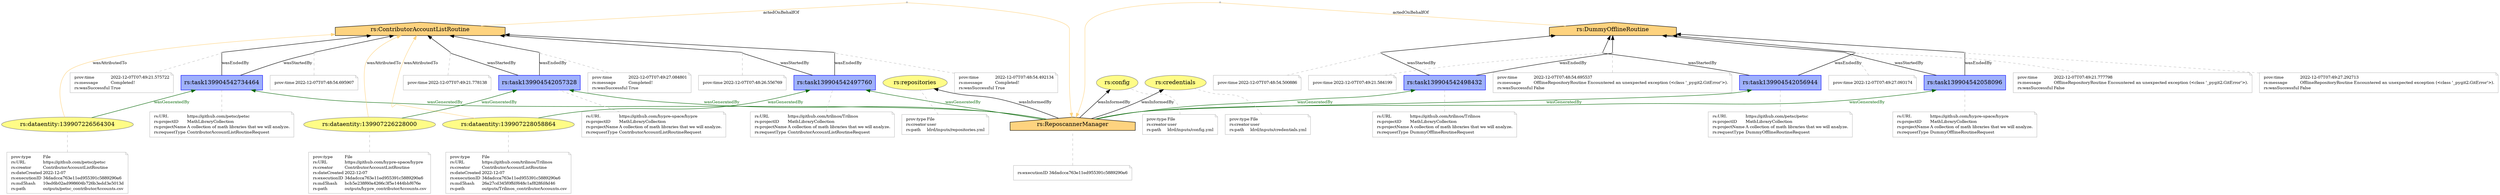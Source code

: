 digraph G {
charset="utf-8";
rankdir=BT;
n1 [URL="reposcanner/ReposcannerManager", fillcolor="#FED37F", label="rs:ReposcannerManager", shape=house, style=filled];
ann1 [color=gray, fontcolor=black, fontsize=10, label=<<TABLE cellpadding="0" border="0">
    <TR>
        <TD align="left" href="reposcanner/executionID">rs:executionID</TD>
        <TD align="left">34dadcca763e11ed955391c5889290a6</TD>
    </TR>
    </TABLE>>, shape=note];
ann1 -> n1  [arrowhead=none, color=gray, style=dashed];
n2 [URL="reposcanner/repositories", color="#808080", fillcolor="#FFFC87", label="rs:repositories", shape=oval, style=filled];
ann2 [color=gray, fontcolor=black, fontsize=10, label=<<TABLE cellpadding="0" border="0">
    <TR>
        <TD align="left" href="http://www.w3.org/ns/prov#type">prov:type</TD>
        <TD align="left">File</TD>
    </TR>
    <TR>
        <TD align="left" href="reposcanner/creator">rs:creator</TD>
        <TD align="left">user</TD>
    </TR>
    <TR>
        <TD align="left" href="reposcanner/path">rs:path</TD>
        <TD align="left">ldrd/inputs/repositories.yml</TD>
    </TR>
    </TABLE>>, shape=note];
ann2 -> n2  [arrowhead=none, color=gray, style=dashed];
n3 [URL="reposcanner/credentials", color="#808080", fillcolor="#FFFC87", label="rs:credentials", shape=oval, style=filled];
ann3 [color=gray, fontcolor=black, fontsize=10, label=<<TABLE cellpadding="0" border="0">
    <TR>
        <TD align="left" href="http://www.w3.org/ns/prov#type">prov:type</TD>
        <TD align="left">File</TD>
    </TR>
    <TR>
        <TD align="left" href="reposcanner/creator">rs:creator</TD>
        <TD align="left">user</TD>
    </TR>
    <TR>
        <TD align="left" href="reposcanner/path">rs:path</TD>
        <TD align="left">ldrd/inputs/credentials.yml</TD>
    </TR>
    </TABLE>>, shape=note];
ann3 -> n3  [arrowhead=none, color=gray, style=dashed];
n4 [URL="reposcanner/config", color="#808080", fillcolor="#FFFC87", label="rs:config", shape=oval, style=filled];
ann4 [color=gray, fontcolor=black, fontsize=10, label=<<TABLE cellpadding="0" border="0">
    <TR>
        <TD align="left" href="http://www.w3.org/ns/prov#type">prov:type</TD>
        <TD align="left">File</TD>
    </TR>
    <TR>
        <TD align="left" href="reposcanner/creator">rs:creator</TD>
        <TD align="left">user</TD>
    </TR>
    <TR>
        <TD align="left" href="reposcanner/path">rs:path</TD>
        <TD align="left">ldrd/inputs/config.yml</TD>
    </TR>
    </TABLE>>, shape=note];
ann4 -> n4  [arrowhead=none, color=gray, style=dashed];
n5 [URL="reposcanner/ContributorAccountListRoutine", fillcolor="#FED37F", label="rs:ContributorAccountListRoutine", shape=house, style=filled];
n6 [URL="reposcanner/DummyOfflineRoutine", fillcolor="#FED37F", label="rs:DummyOfflineRoutine", shape=house, style=filled];
n7 [URL="reposcanner/task139904542497760", color="#0000FF", fillcolor="#9FB1FC", label="rs:task139904542497760", shape=box, style=filled];
ann5 [color=gray, fontcolor=black, fontsize=10, label=<<TABLE cellpadding="0" border="0">
    <TR>
        <TD align="left" href="reposcanner/URL">rs:URL</TD>
        <TD align="left">https://github.com/trilinos/Trilinos</TD>
    </TR>
    <TR>
        <TD align="left" href="reposcanner/projectID">rs:projectID</TD>
        <TD align="left">MathLibraryCollection</TD>
    </TR>
    <TR>
        <TD align="left" href="reposcanner/projectName">rs:projectName</TD>
        <TD align="left">A collection of math libraries that we will analyze.</TD>
    </TR>
    <TR>
        <TD align="left" href="reposcanner/requestType">rs:requestType</TD>
        <TD align="left">ContributorAccountListRoutineRequest</TD>
    </TR>
    </TABLE>>, shape=note];
ann5 -> n7  [arrowhead=none, color=gray, style=dashed];
n8 [URL="reposcanner/task139904542498432", color="#0000FF", fillcolor="#9FB1FC", label="rs:task139904542498432", shape=box, style=filled];
ann6 [color=gray, fontcolor=black, fontsize=10, label=<<TABLE cellpadding="0" border="0">
    <TR>
        <TD align="left" href="reposcanner/URL">rs:URL</TD>
        <TD align="left">https://github.com/trilinos/Trilinos</TD>
    </TR>
    <TR>
        <TD align="left" href="reposcanner/projectID">rs:projectID</TD>
        <TD align="left">MathLibraryCollection</TD>
    </TR>
    <TR>
        <TD align="left" href="reposcanner/projectName">rs:projectName</TD>
        <TD align="left">A collection of math libraries that we will analyze.</TD>
    </TR>
    <TR>
        <TD align="left" href="reposcanner/requestType">rs:requestType</TD>
        <TD align="left">DummyOfflineRoutineRequest</TD>
    </TR>
    </TABLE>>, shape=note];
ann6 -> n8  [arrowhead=none, color=gray, style=dashed];
n9 [URL="reposcanner/task139904542734464", color="#0000FF", fillcolor="#9FB1FC", label="rs:task139904542734464", shape=box, style=filled];
ann7 [color=gray, fontcolor=black, fontsize=10, label=<<TABLE cellpadding="0" border="0">
    <TR>
        <TD align="left" href="reposcanner/URL">rs:URL</TD>
        <TD align="left">https://github.com/petsc/petsc</TD>
    </TR>
    <TR>
        <TD align="left" href="reposcanner/projectID">rs:projectID</TD>
        <TD align="left">MathLibraryCollection</TD>
    </TR>
    <TR>
        <TD align="left" href="reposcanner/projectName">rs:projectName</TD>
        <TD align="left">A collection of math libraries that we will analyze.</TD>
    </TR>
    <TR>
        <TD align="left" href="reposcanner/requestType">rs:requestType</TD>
        <TD align="left">ContributorAccountListRoutineRequest</TD>
    </TR>
    </TABLE>>, shape=note];
ann7 -> n9  [arrowhead=none, color=gray, style=dashed];
n10 [URL="reposcanner/task139904542056944", color="#0000FF", fillcolor="#9FB1FC", label="rs:task139904542056944", shape=box, style=filled];
ann8 [color=gray, fontcolor=black, fontsize=10, label=<<TABLE cellpadding="0" border="0">
    <TR>
        <TD align="left" href="reposcanner/URL">rs:URL</TD>
        <TD align="left">https://github.com/petsc/petsc</TD>
    </TR>
    <TR>
        <TD align="left" href="reposcanner/projectID">rs:projectID</TD>
        <TD align="left">MathLibraryCollection</TD>
    </TR>
    <TR>
        <TD align="left" href="reposcanner/projectName">rs:projectName</TD>
        <TD align="left">A collection of math libraries that we will analyze.</TD>
    </TR>
    <TR>
        <TD align="left" href="reposcanner/requestType">rs:requestType</TD>
        <TD align="left">DummyOfflineRoutineRequest</TD>
    </TR>
    </TABLE>>, shape=note];
ann8 -> n10  [arrowhead=none, color=gray, style=dashed];
n11 [URL="reposcanner/task139904542057328", color="#0000FF", fillcolor="#9FB1FC", label="rs:task139904542057328", shape=box, style=filled];
ann9 [color=gray, fontcolor=black, fontsize=10, label=<<TABLE cellpadding="0" border="0">
    <TR>
        <TD align="left" href="reposcanner/URL">rs:URL</TD>
        <TD align="left">https://github.com/hypre-space/hypre</TD>
    </TR>
    <TR>
        <TD align="left" href="reposcanner/projectID">rs:projectID</TD>
        <TD align="left">MathLibraryCollection</TD>
    </TR>
    <TR>
        <TD align="left" href="reposcanner/projectName">rs:projectName</TD>
        <TD align="left">A collection of math libraries that we will analyze.</TD>
    </TR>
    <TR>
        <TD align="left" href="reposcanner/requestType">rs:requestType</TD>
        <TD align="left">ContributorAccountListRoutineRequest</TD>
    </TR>
    </TABLE>>, shape=note];
ann9 -> n11  [arrowhead=none, color=gray, style=dashed];
n12 [URL="reposcanner/task139904542058096", color="#0000FF", fillcolor="#9FB1FC", label="rs:task139904542058096", shape=box, style=filled];
ann10 [color=gray, fontcolor=black, fontsize=10, label=<<TABLE cellpadding="0" border="0">
    <TR>
        <TD align="left" href="reposcanner/URL">rs:URL</TD>
        <TD align="left">https://github.com/hypre-space/hypre</TD>
    </TR>
    <TR>
        <TD align="left" href="reposcanner/projectID">rs:projectID</TD>
        <TD align="left">MathLibraryCollection</TD>
    </TR>
    <TR>
        <TD align="left" href="reposcanner/projectName">rs:projectName</TD>
        <TD align="left">A collection of math libraries that we will analyze.</TD>
    </TR>
    <TR>
        <TD align="left" href="reposcanner/requestType">rs:requestType</TD>
        <TD align="left">DummyOfflineRoutineRequest</TD>
    </TR>
    </TABLE>>, shape=note];
ann10 -> n12  [arrowhead=none, color=gray, style=dashed];
n13 [URL="reposcanner/dataentity:139907228058864", color="#808080", fillcolor="#FFFC87", label="rs:dataentity:139907228058864", shape=oval, style=filled];
ann11 [color=gray, fontcolor=black, fontsize=10, label=<<TABLE cellpadding="0" border="0">
    <TR>
        <TD align="left" href="http://www.w3.org/ns/prov#type">prov:type</TD>
        <TD align="left">File</TD>
    </TR>
    <TR>
        <TD align="left" href="reposcanner/URL">rs:URL</TD>
        <TD align="left">https://github.com/trilinos/Trilinos</TD>
    </TR>
    <TR>
        <TD align="left" href="reposcanner/creator">rs:creator</TD>
        <TD align="left">ContributorAccountListRoutine</TD>
    </TR>
    <TR>
        <TD align="left" href="reposcanner/dateCreated">rs:dateCreated</TD>
        <TD align="left">2022-12-07</TD>
    </TR>
    <TR>
        <TD align="left" href="reposcanner/executionID">rs:executionID</TD>
        <TD align="left">34dadcca763e11ed955391c5889290a6</TD>
    </TR>
    <TR>
        <TD align="left" href="reposcanner/md5hash">rs:md5hash</TD>
        <TD align="left">26a27cd345f0ffdf648c1af828fd8d46</TD>
    </TR>
    <TR>
        <TD align="left" href="reposcanner/path">rs:path</TD>
        <TD align="left">outputs/Trilinos_contributorAccounts.csv</TD>
    </TR>
    </TABLE>>, shape=note];
ann11 -> n13  [arrowhead=none, color=gray, style=dashed];
n14 [URL="reposcanner/dataentity:139907226564304", color="#808080", fillcolor="#FFFC87", label="rs:dataentity:139907226564304", shape=oval, style=filled];
ann12 [color=gray, fontcolor=black, fontsize=10, label=<<TABLE cellpadding="0" border="0">
    <TR>
        <TD align="left" href="http://www.w3.org/ns/prov#type">prov:type</TD>
        <TD align="left">File</TD>
    </TR>
    <TR>
        <TD align="left" href="reposcanner/URL">rs:URL</TD>
        <TD align="left">https://github.com/petsc/petsc</TD>
    </TR>
    <TR>
        <TD align="left" href="reposcanner/creator">rs:creator</TD>
        <TD align="left">ContributorAccountListRoutine</TD>
    </TR>
    <TR>
        <TD align="left" href="reposcanner/dateCreated">rs:dateCreated</TD>
        <TD align="left">2022-12-07</TD>
    </TR>
    <TR>
        <TD align="left" href="reposcanner/executionID">rs:executionID</TD>
        <TD align="left">34dadcca763e11ed955391c5889290a6</TD>
    </TR>
    <TR>
        <TD align="left" href="reposcanner/md5hash">rs:md5hash</TD>
        <TD align="left">10ed6b02ad998604b726b3edd3e5013d</TD>
    </TR>
    <TR>
        <TD align="left" href="reposcanner/path">rs:path</TD>
        <TD align="left">outputs/petsc_contributorAccounts.csv</TD>
    </TR>
    </TABLE>>, shape=note];
ann12 -> n14  [arrowhead=none, color=gray, style=dashed];
n15 [URL="reposcanner/dataentity:139907226228000", color="#808080", fillcolor="#FFFC87", label="rs:dataentity:139907226228000", shape=oval, style=filled];
ann13 [color=gray, fontcolor=black, fontsize=10, label=<<TABLE cellpadding="0" border="0">
    <TR>
        <TD align="left" href="http://www.w3.org/ns/prov#type">prov:type</TD>
        <TD align="left">File</TD>
    </TR>
    <TR>
        <TD align="left" href="reposcanner/URL">rs:URL</TD>
        <TD align="left">https://github.com/hypre-space/hypre</TD>
    </TR>
    <TR>
        <TD align="left" href="reposcanner/creator">rs:creator</TD>
        <TD align="left">ContributorAccountListRoutine</TD>
    </TR>
    <TR>
        <TD align="left" href="reposcanner/dateCreated">rs:dateCreated</TD>
        <TD align="left">2022-12-07</TD>
    </TR>
    <TR>
        <TD align="left" href="reposcanner/executionID">rs:executionID</TD>
        <TD align="left">34dadcca763e11ed955391c5889290a6</TD>
    </TR>
    <TR>
        <TD align="left" href="reposcanner/md5hash">rs:md5hash</TD>
        <TD align="left">bcb5e238f60a4266c3f5e1444bbf676e</TD>
    </TR>
    <TR>
        <TD align="left" href="reposcanner/path">rs:path</TD>
        <TD align="left">outputs/hypre_contributorAccounts.csv</TD>
    </TR>
    </TABLE>>, shape=note];
ann13 -> n15  [arrowhead=none, color=gray, style=dashed];
n1 -> n2  [fontsize="10.0", label=wasInformedBy];
n1 -> n3  [fontsize="10.0", label=wasInformedBy];
n1 -> n4  [fontsize="10.0", label=wasInformedBy];
b1 [color=gray, label="", shape=point];
n5 -> b1  [arrowhead=none, color="#FED37F", fontsize="10.0", label=actedOnBehalfOf];
b1 -> n1  [color="#FED37F", fontsize="10.0"];
b2 [color=gray, label="", shape=point];
n6 -> b2  [arrowhead=none, color="#FED37F", fontsize="10.0", label=actedOnBehalfOf];
b2 -> n1  [color="#FED37F", fontsize="10.0"];
n1 -> n7  [color=darkgreen, fontcolor=darkgreen, fontsize="10.0", label=wasGeneratedBy];
n1 -> n8  [color=darkgreen, fontcolor=darkgreen, fontsize="10.0", label=wasGeneratedBy];
n1 -> n9  [color=darkgreen, fontcolor=darkgreen, fontsize="10.0", label=wasGeneratedBy];
n1 -> n10  [color=darkgreen, fontcolor=darkgreen, fontsize="10.0", label=wasGeneratedBy];
n1 -> n11  [color=darkgreen, fontcolor=darkgreen, fontsize="10.0", label=wasGeneratedBy];
n1 -> n12  [color=darkgreen, fontcolor=darkgreen, fontsize="10.0", label=wasGeneratedBy];
b3 [color=gray, label="", shape=point];
n7 -> b3  [arrowhead=none, fontsize="10.0", label=wasStartedBy];
b3 -> n5  [fontsize="10.0"];
ann14 [color=gray, fontcolor=black, fontsize=10, label=<<TABLE cellpadding="0" border="0">
    <TR>
        <TD align="left" href="http://www.w3.org/ns/prov#time">prov:time</TD>
        <TD align="left">2022-12-07T07:48:26.556769</TD>
    </TR>
    </TABLE>>, shape=note];
ann14 -> b3  [arrowhead=none, color=gray, style=dashed];
b4 [color=gray, label="", shape=point];
n7 -> b4  [arrowhead=none, fontsize="10.0", label=wasEndedBy];
b4 -> n5  [fontsize="10.0"];
ann15 [color=gray, fontcolor=black, fontsize=10, label=<<TABLE cellpadding="0" border="0">
    <TR>
        <TD align="left" href="http://www.w3.org/ns/prov#time">prov:time</TD>
        <TD align="left">2022-12-07T07:48:54.492134</TD>
    </TR>
    <TR>
        <TD align="left" href="reposcanner/message">rs:message</TD>
        <TD align="left">Completed!</TD>
    </TR>
    <TR>
        <TD align="left" href="reposcanner/wasSuccessful">rs:wasSuccessful</TD>
        <TD align="left">True</TD>
    </TR>
    </TABLE>>, shape=note];
ann15 -> b4  [arrowhead=none, color=gray, style=dashed];
n13 -> n7  [color=darkgreen, fontcolor=darkgreen, fontsize="10.0", label=wasGeneratedBy];
n13 -> n5  [color="#FED37F", fontsize="10.0", label=wasAttributedTo];
b5 [color=gray, label="", shape=point];
n8 -> b5  [arrowhead=none, fontsize="10.0", label=wasStartedBy];
b5 -> n6  [fontsize="10.0"];
ann16 [color=gray, fontcolor=black, fontsize=10, label=<<TABLE cellpadding="0" border="0">
    <TR>
        <TD align="left" href="http://www.w3.org/ns/prov#time">prov:time</TD>
        <TD align="left">2022-12-07T07:48:54.500886</TD>
    </TR>
    </TABLE>>, shape=note];
ann16 -> b5  [arrowhead=none, color=gray, style=dashed];
b6 [color=gray, label="", shape=point];
n8 -> b6  [arrowhead=none, fontsize="10.0", label=wasEndedBy];
b6 -> n6  [fontsize="10.0"];
ann17 [color=gray, fontcolor=black, fontsize=10, label=<<TABLE cellpadding="0" border="0">
    <TR>
        <TD align="left" href="http://www.w3.org/ns/prov#time">prov:time</TD>
        <TD align="left">2022-12-07T07:48:54.695537</TD>
    </TR>
    <TR>
        <TD align="left" href="reposcanner/message">rs:message</TD>
        <TD align="left">OfflineRepositoryRoutine Encountered an unexpected exception (&lt;class &#x27;_pygit2.GitError&#x27;&gt;).</TD>
    </TR>
    <TR>
        <TD align="left" href="reposcanner/wasSuccessful">rs:wasSuccessful</TD>
        <TD align="left">False</TD>
    </TR>
    </TABLE>>, shape=note];
ann17 -> b6  [arrowhead=none, color=gray, style=dashed];
b7 [color=gray, label="", shape=point];
n9 -> b7  [arrowhead=none, fontsize="10.0", label=wasStartedBy];
b7 -> n5  [fontsize="10.0"];
ann18 [color=gray, fontcolor=black, fontsize=10, label=<<TABLE cellpadding="0" border="0">
    <TR>
        <TD align="left" href="http://www.w3.org/ns/prov#time">prov:time</TD>
        <TD align="left">2022-12-07T07:48:54.695907</TD>
    </TR>
    </TABLE>>, shape=note];
ann18 -> b7  [arrowhead=none, color=gray, style=dashed];
b8 [color=gray, label="", shape=point];
n9 -> b8  [arrowhead=none, fontsize="10.0", label=wasEndedBy];
b8 -> n5  [fontsize="10.0"];
ann19 [color=gray, fontcolor=black, fontsize=10, label=<<TABLE cellpadding="0" border="0">
    <TR>
        <TD align="left" href="http://www.w3.org/ns/prov#time">prov:time</TD>
        <TD align="left">2022-12-07T07:49:21.575722</TD>
    </TR>
    <TR>
        <TD align="left" href="reposcanner/message">rs:message</TD>
        <TD align="left">Completed!</TD>
    </TR>
    <TR>
        <TD align="left" href="reposcanner/wasSuccessful">rs:wasSuccessful</TD>
        <TD align="left">True</TD>
    </TR>
    </TABLE>>, shape=note];
ann19 -> b8  [arrowhead=none, color=gray, style=dashed];
n14 -> n9  [color=darkgreen, fontcolor=darkgreen, fontsize="10.0", label=wasGeneratedBy];
n14 -> n5  [color="#FED37F", fontsize="10.0", label=wasAttributedTo];
b9 [color=gray, label="", shape=point];
n10 -> b9  [arrowhead=none, fontsize="10.0", label=wasStartedBy];
b9 -> n6  [fontsize="10.0"];
ann20 [color=gray, fontcolor=black, fontsize=10, label=<<TABLE cellpadding="0" border="0">
    <TR>
        <TD align="left" href="http://www.w3.org/ns/prov#time">prov:time</TD>
        <TD align="left">2022-12-07T07:49:21.584199</TD>
    </TR>
    </TABLE>>, shape=note];
ann20 -> b9  [arrowhead=none, color=gray, style=dashed];
b10 [color=gray, label="", shape=point];
n10 -> b10  [arrowhead=none, fontsize="10.0", label=wasEndedBy];
b10 -> n6  [fontsize="10.0"];
ann21 [color=gray, fontcolor=black, fontsize=10, label=<<TABLE cellpadding="0" border="0">
    <TR>
        <TD align="left" href="http://www.w3.org/ns/prov#time">prov:time</TD>
        <TD align="left">2022-12-07T07:49:21.777798</TD>
    </TR>
    <TR>
        <TD align="left" href="reposcanner/message">rs:message</TD>
        <TD align="left">OfflineRepositoryRoutine Encountered an unexpected exception (&lt;class &#x27;_pygit2.GitError&#x27;&gt;).</TD>
    </TR>
    <TR>
        <TD align="left" href="reposcanner/wasSuccessful">rs:wasSuccessful</TD>
        <TD align="left">False</TD>
    </TR>
    </TABLE>>, shape=note];
ann21 -> b10  [arrowhead=none, color=gray, style=dashed];
b11 [color=gray, label="", shape=point];
n11 -> b11  [arrowhead=none, fontsize="10.0", label=wasStartedBy];
b11 -> n5  [fontsize="10.0"];
ann22 [color=gray, fontcolor=black, fontsize=10, label=<<TABLE cellpadding="0" border="0">
    <TR>
        <TD align="left" href="http://www.w3.org/ns/prov#time">prov:time</TD>
        <TD align="left">2022-12-07T07:49:21.778138</TD>
    </TR>
    </TABLE>>, shape=note];
ann22 -> b11  [arrowhead=none, color=gray, style=dashed];
b12 [color=gray, label="", shape=point];
n11 -> b12  [arrowhead=none, fontsize="10.0", label=wasEndedBy];
b12 -> n5  [fontsize="10.0"];
ann23 [color=gray, fontcolor=black, fontsize=10, label=<<TABLE cellpadding="0" border="0">
    <TR>
        <TD align="left" href="http://www.w3.org/ns/prov#time">prov:time</TD>
        <TD align="left">2022-12-07T07:49:27.084801</TD>
    </TR>
    <TR>
        <TD align="left" href="reposcanner/message">rs:message</TD>
        <TD align="left">Completed!</TD>
    </TR>
    <TR>
        <TD align="left" href="reposcanner/wasSuccessful">rs:wasSuccessful</TD>
        <TD align="left">True</TD>
    </TR>
    </TABLE>>, shape=note];
ann23 -> b12  [arrowhead=none, color=gray, style=dashed];
n15 -> n11  [color=darkgreen, fontcolor=darkgreen, fontsize="10.0", label=wasGeneratedBy];
n15 -> n5  [color="#FED37F", fontsize="10.0", label=wasAttributedTo];
b13 [color=gray, label="", shape=point];
n12 -> b13  [arrowhead=none, fontsize="10.0", label=wasStartedBy];
b13 -> n6  [fontsize="10.0"];
ann24 [color=gray, fontcolor=black, fontsize=10, label=<<TABLE cellpadding="0" border="0">
    <TR>
        <TD align="left" href="http://www.w3.org/ns/prov#time">prov:time</TD>
        <TD align="left">2022-12-07T07:49:27.093174</TD>
    </TR>
    </TABLE>>, shape=note];
ann24 -> b13  [arrowhead=none, color=gray, style=dashed];
b14 [color=gray, label="", shape=point];
n12 -> b14  [arrowhead=none, fontsize="10.0", label=wasEndedBy];
b14 -> n6  [fontsize="10.0"];
ann25 [color=gray, fontcolor=black, fontsize=10, label=<<TABLE cellpadding="0" border="0">
    <TR>
        <TD align="left" href="http://www.w3.org/ns/prov#time">prov:time</TD>
        <TD align="left">2022-12-07T07:49:27.292713</TD>
    </TR>
    <TR>
        <TD align="left" href="reposcanner/message">rs:message</TD>
        <TD align="left">OfflineRepositoryRoutine Encountered an unexpected exception (&lt;class &#x27;_pygit2.GitError&#x27;&gt;).</TD>
    </TR>
    <TR>
        <TD align="left" href="reposcanner/wasSuccessful">rs:wasSuccessful</TD>
        <TD align="left">False</TD>
    </TR>
    </TABLE>>, shape=note];
ann25 -> b14  [arrowhead=none, color=gray, style=dashed];
}

